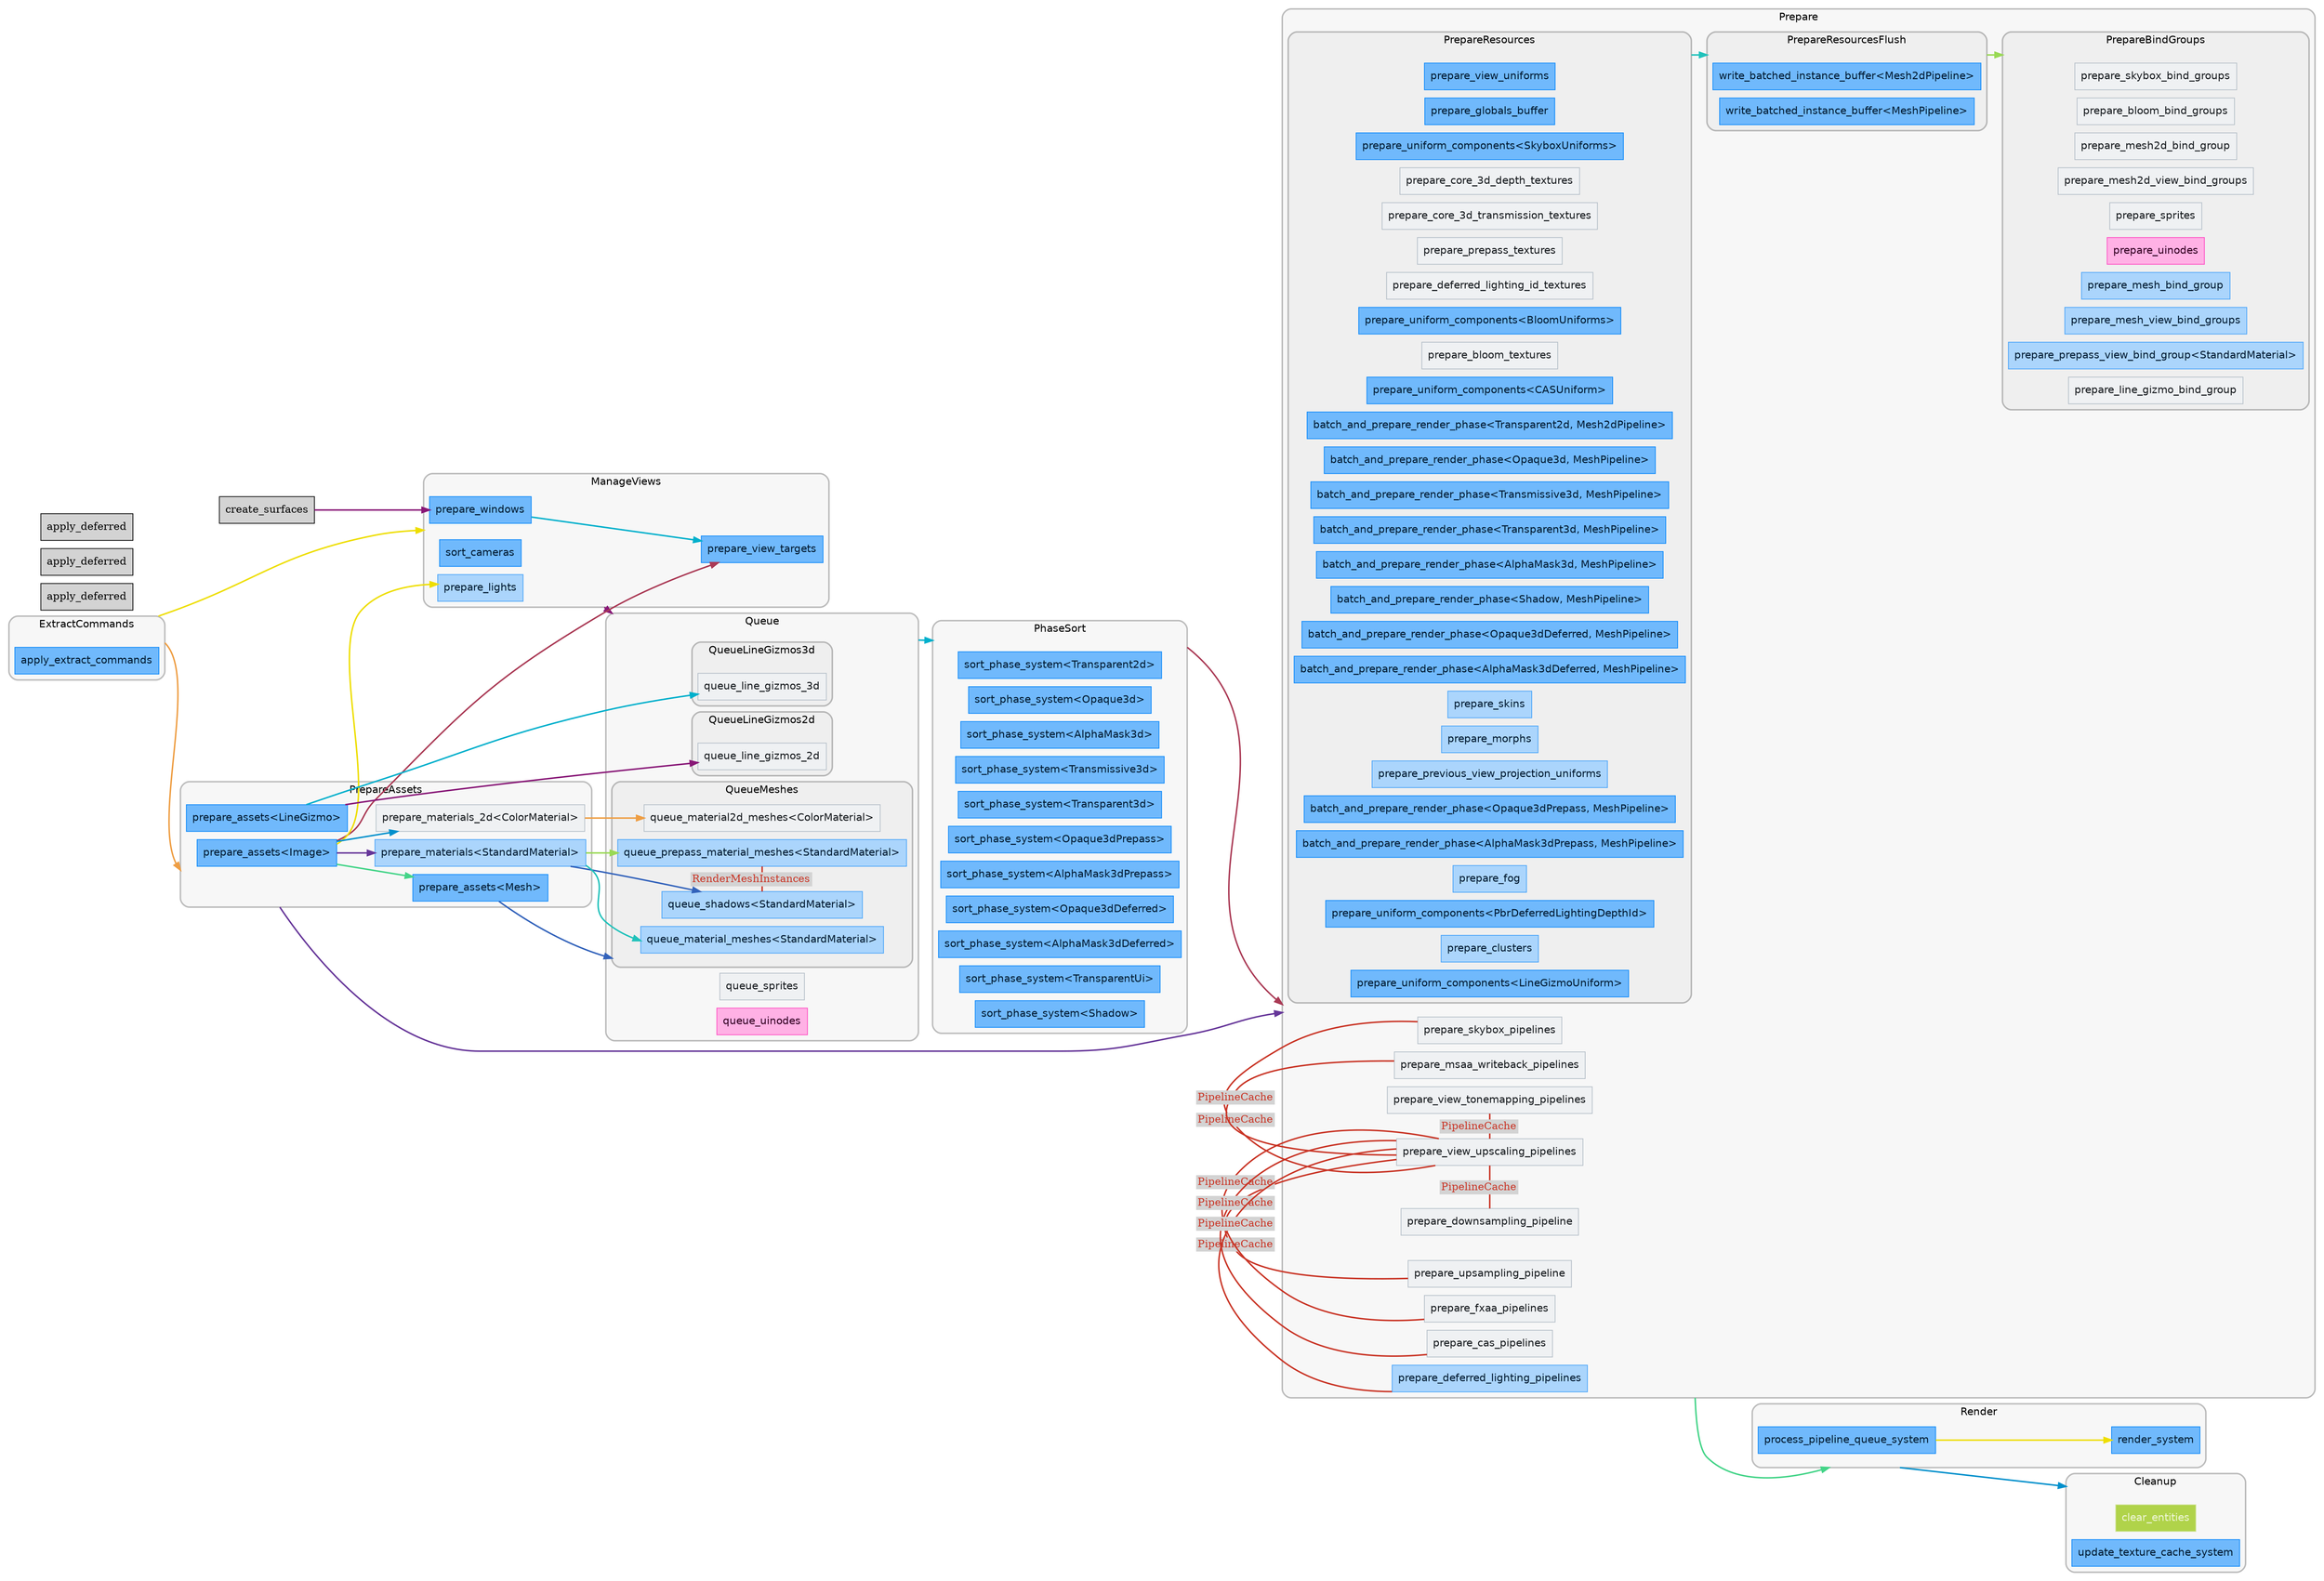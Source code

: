 digraph "" {
	"compound"="true";
	"splines"="spline";
	"rankdir"="LR";
	"bgcolor"="white";
	"fontname"="Helvetica";
	"nodesep"="0.15";
	edge ["penwidth"="2"];
	node ["shape"="box", "style"="filled"];
	subgraph "clusternode_Set(0)" {
		"style"="rounded,filled";
		"label"="ExtractCommands";
		"tooltip"="ExtractCommands";
		"fillcolor"="#00000008";
		"fontcolor"="#000000";
		"color"="#00000040";
		"penwidth"="2";
		"set_marker_node_Set(0)" ["style"="invis", "label"="", "height"="0", "shape"="point"]
		"node_System(0)" ["label"="apply_extract_commands", "tooltip"="bevy_render::apply_extract_commands", "fillcolor"="#70b9fc", "fontname"="Helvetica", "fontcolor"="#011a31", "color"="#0c88f9", "penwidth"="1"]
	}
	
	subgraph "clusternode_Set(1)" {
		"style"="rounded,filled";
		"label"="ManageViews";
		"tooltip"="ManageViews";
		"fillcolor"="#00000008";
		"fontcolor"="#000000";
		"color"="#00000040";
		"penwidth"="2";
		"set_marker_node_Set(1)" ["style"="invis", "label"="", "height"="0", "shape"="point"]
		"node_System(5)" ["label"="prepare_windows", "tooltip"="bevy_render::view::window::prepare_windows", "fillcolor"="#70b9fc", "fontname"="Helvetica", "fontcolor"="#011a31", "color"="#0c88f9", "penwidth"="1"]
		"node_System(6)" ["label"="sort_cameras", "tooltip"="bevy_render::camera::camera::sort_cameras", "fillcolor"="#70b9fc", "fontname"="Helvetica", "fontcolor"="#011a31", "color"="#0c88f9", "penwidth"="1"]
		"node_System(7)" ["label"="prepare_view_targets", "tooltip"="bevy_render::view::prepare_view_targets", "fillcolor"="#70b9fc", "fontname"="Helvetica", "fontcolor"="#011a31", "color"="#0c88f9", "penwidth"="1"]
		"node_System(74)" ["label"="prepare_lights", "tooltip"="bevy_pbr::render::light::prepare_lights", "fillcolor"="#abd5fc", "fontname"="Helvetica", "fontcolor"="#011a31", "color"="#48a3f8", "penwidth"="1"]
	}
	
	subgraph "clusternode_Set(2)" {
		"style"="rounded,filled";
		"label"="Queue";
		"tooltip"="Queue";
		"fillcolor"="#00000008";
		"fontcolor"="#000000";
		"color"="#00000040";
		"penwidth"="2";
		"set_marker_node_Set(2)" ["style"="invis", "label"="", "height"="0", "shape"="point"]
		subgraph "clusternode_Set(8)" {
			"style"="rounded,filled";
			"label"="QueueMeshes";
			"tooltip"="QueueMeshes";
			"fillcolor"="#00000008";
			"fontcolor"="#000000";
			"color"="#00000040";
			"penwidth"="2";
			"set_marker_node_Set(8)" ["style"="invis", "label"="", "height"="0", "shape"="point"]
			"node_System(45)" ["label"="queue_material2d_meshes<ColorMaterial>", "tooltip"="bevy_sprite::mesh2d::material::queue_material2d_meshes<bevy_sprite::mesh2d::color_material::ColorMaterial>", "fillcolor"="#eff1f3", "fontname"="Helvetica", "fontcolor"="#15191d", "color"="#b4bec7", "penwidth"="1"]
			"node_System(64)" ["label"="queue_shadows<StandardMaterial>", "tooltip"="bevy_pbr::render::light::queue_shadows<bevy_pbr::pbr_material::StandardMaterial>", "fillcolor"="#abd5fc", "fontname"="Helvetica", "fontcolor"="#011a31", "color"="#48a3f8", "penwidth"="1"]
			"node_System(65)" ["label"="queue_material_meshes<StandardMaterial>", "tooltip"="bevy_pbr::material::queue_material_meshes<bevy_pbr::pbr_material::StandardMaterial>", "fillcolor"="#abd5fc", "fontname"="Helvetica", "fontcolor"="#011a31", "color"="#48a3f8", "penwidth"="1"]
			"node_System(70)" ["label"="queue_prepass_material_meshes<StandardMaterial>", "tooltip"="bevy_pbr::prepass::queue_prepass_material_meshes<bevy_pbr::pbr_material::StandardMaterial>", "fillcolor"="#abd5fc", "fontname"="Helvetica", "fontcolor"="#011a31", "color"="#48a3f8", "penwidth"="1"]
		}
		
		subgraph "clusternode_Set(92)" {
			"style"="rounded,filled";
			"label"="QueueLineGizmos2d";
			"tooltip"="QueueLineGizmos2d";
			"fillcolor"="#00000008";
			"fontcolor"="#000000";
			"color"="#00000040";
			"penwidth"="2";
			"set_marker_node_Set(92)" ["style"="invis", "label"="", "height"="0", "shape"="point"]
			"node_System(80)" ["label"="queue_line_gizmos_2d", "tooltip"="bevy_gizmos::pipeline_2d::queue_line_gizmos_2d", "fillcolor"="#eff1f3", "fontname"="Helvetica", "fontcolor"="#15191d", "color"="#b4bec7", "penwidth"="1"]
		}
		
		subgraph "clusternode_Set(94)" {
			"style"="rounded,filled";
			"label"="QueueLineGizmos3d";
			"tooltip"="QueueLineGizmos3d";
			"fillcolor"="#00000008";
			"fontcolor"="#000000";
			"color"="#00000040";
			"penwidth"="2";
			"set_marker_node_Set(94)" ["style"="invis", "label"="", "height"="0", "shape"="point"]
			"node_System(81)" ["label"="queue_line_gizmos_3d", "tooltip"="bevy_gizmos::pipeline_3d::queue_line_gizmos_3d", "fillcolor"="#eff1f3", "fontname"="Helvetica", "fontcolor"="#15191d", "color"="#b4bec7", "penwidth"="1"]
		}
		
		"node_System(46)" ["label"="queue_sprites", "tooltip"="bevy_sprite::render::queue_sprites", "fillcolor"="#eff1f3", "fontname"="Helvetica", "fontcolor"="#15191d", "color"="#b4bec7", "penwidth"="1"]
		"node_System(48)" ["label"="queue_uinodes", "tooltip"="bevy_ui::render::queue_uinodes", "fillcolor"="#ffb1e5", "fontname"="Helvetica", "fontcolor"="#320021", "color"="#ff4bc2", "penwidth"="1"]
	}
	
	subgraph "clusternode_Set(3)" {
		"style"="rounded,filled";
		"label"="PhaseSort";
		"tooltip"="PhaseSort";
		"fillcolor"="#00000008";
		"fontcolor"="#000000";
		"color"="#00000040";
		"penwidth"="2";
		"set_marker_node_Set(3)" ["style"="invis", "label"="", "height"="0", "shape"="point"]
		"node_System(13)" ["label"="sort_phase_system<Transparent2d>", "tooltip"="bevy_render::render_phase::sort_phase_system<bevy_core_pipeline::core_2d::Transparent2d>", "fillcolor"="#70b9fc", "fontname"="Helvetica", "fontcolor"="#011a31", "color"="#0c88f9", "penwidth"="1"]
		"node_System(17)" ["label"="sort_phase_system<Opaque3d>", "tooltip"="bevy_render::render_phase::sort_phase_system<bevy_core_pipeline::core_3d::Opaque3d>", "fillcolor"="#70b9fc", "fontname"="Helvetica", "fontcolor"="#011a31", "color"="#0c88f9", "penwidth"="1"]
		"node_System(18)" ["label"="sort_phase_system<AlphaMask3d>", "tooltip"="bevy_render::render_phase::sort_phase_system<bevy_core_pipeline::core_3d::AlphaMask3d>", "fillcolor"="#70b9fc", "fontname"="Helvetica", "fontcolor"="#011a31", "color"="#0c88f9", "penwidth"="1"]
		"node_System(19)" ["label"="sort_phase_system<Transmissive3d>", "tooltip"="bevy_render::render_phase::sort_phase_system<bevy_core_pipeline::core_3d::Transmissive3d>", "fillcolor"="#70b9fc", "fontname"="Helvetica", "fontcolor"="#011a31", "color"="#0c88f9", "penwidth"="1"]
		"node_System(20)" ["label"="sort_phase_system<Transparent3d>", "tooltip"="bevy_render::render_phase::sort_phase_system<bevy_core_pipeline::core_3d::Transparent3d>", "fillcolor"="#70b9fc", "fontname"="Helvetica", "fontcolor"="#011a31", "color"="#0c88f9", "penwidth"="1"]
		"node_System(21)" ["label"="sort_phase_system<Opaque3dPrepass>", "tooltip"="bevy_render::render_phase::sort_phase_system<bevy_core_pipeline::prepass::Opaque3dPrepass>", "fillcolor"="#70b9fc", "fontname"="Helvetica", "fontcolor"="#011a31", "color"="#0c88f9", "penwidth"="1"]
		"node_System(22)" ["label"="sort_phase_system<AlphaMask3dPrepass>", "tooltip"="bevy_render::render_phase::sort_phase_system<bevy_core_pipeline::prepass::AlphaMask3dPrepass>", "fillcolor"="#70b9fc", "fontname"="Helvetica", "fontcolor"="#011a31", "color"="#0c88f9", "penwidth"="1"]
		"node_System(23)" ["label"="sort_phase_system<Opaque3dDeferred>", "tooltip"="bevy_render::render_phase::sort_phase_system<bevy_core_pipeline::deferred::Opaque3dDeferred>", "fillcolor"="#70b9fc", "fontname"="Helvetica", "fontcolor"="#011a31", "color"="#0c88f9", "penwidth"="1"]
		"node_System(24)" ["label"="sort_phase_system<AlphaMask3dDeferred>", "tooltip"="bevy_render::render_phase::sort_phase_system<bevy_core_pipeline::deferred::AlphaMask3dDeferred>", "fillcolor"="#70b9fc", "fontname"="Helvetica", "fontcolor"="#011a31", "color"="#0c88f9", "penwidth"="1"]
		"node_System(49)" ["label"="sort_phase_system<TransparentUi>", "tooltip"="bevy_render::render_phase::sort_phase_system<bevy_ui::render::render_pass::TransparentUi>", "fillcolor"="#70b9fc", "fontname"="Helvetica", "fontcolor"="#011a31", "color"="#0c88f9", "penwidth"="1"]
		"node_System(75)" ["label"="sort_phase_system<Shadow>", "tooltip"="bevy_render::render_phase::sort_phase_system<bevy_pbr::render::light::Shadow>", "fillcolor"="#70b9fc", "fontname"="Helvetica", "fontcolor"="#011a31", "color"="#0c88f9", "penwidth"="1"]
	}
	
	subgraph "clusternode_Set(4)" {
		"style"="rounded,filled";
		"label"="Prepare";
		"tooltip"="Prepare";
		"fillcolor"="#00000008";
		"fontcolor"="#000000";
		"color"="#00000040";
		"penwidth"="2";
		"set_marker_node_Set(4)" ["style"="invis", "label"="", "height"="0", "shape"="point"]
		subgraph "clusternode_Set(10)" {
			"style"="rounded,filled";
			"label"="PrepareResources";
			"tooltip"="PrepareResources";
			"fillcolor"="#00000008";
			"fontcolor"="#000000";
			"color"="#00000040";
			"penwidth"="2";
			"set_marker_node_Set(10)" ["style"="invis", "label"="", "height"="0", "shape"="point"]
			"node_System(8)" ["label"="prepare_view_uniforms", "tooltip"="bevy_render::view::prepare_view_uniforms", "fillcolor"="#70b9fc", "fontname"="Helvetica", "fontcolor"="#011a31", "color"="#0c88f9", "penwidth"="1"]
			"node_System(10)" ["label"="prepare_globals_buffer", "tooltip"="bevy_render::globals::prepare_globals_buffer", "fillcolor"="#70b9fc", "fontname"="Helvetica", "fontcolor"="#011a31", "color"="#0c88f9", "penwidth"="1"]
			"node_System(14)" ["label"="prepare_uniform_components<SkyboxUniforms>", "tooltip"="bevy_render::extract_component::prepare_uniform_components<bevy_core_pipeline::skybox::SkyboxUniforms>", "fillcolor"="#70b9fc", "fontname"="Helvetica", "fontcolor"="#011a31", "color"="#0c88f9", "penwidth"="1"]
			"node_System(25)" ["label"="prepare_core_3d_depth_textures", "tooltip"="bevy_core_pipeline::core_3d::prepare_core_3d_depth_textures", "fillcolor"="#eff1f3", "fontname"="Helvetica", "fontcolor"="#15191d", "color"="#b4bec7", "penwidth"="1"]
			"node_System(26)" ["label"="prepare_core_3d_transmission_textures", "tooltip"="bevy_core_pipeline::core_3d::prepare_core_3d_transmission_textures", "fillcolor"="#eff1f3", "fontname"="Helvetica", "fontcolor"="#15191d", "color"="#b4bec7", "penwidth"="1"]
			"node_System(27)" ["label"="prepare_prepass_textures", "tooltip"="bevy_core_pipeline::core_3d::prepare_prepass_textures", "fillcolor"="#eff1f3", "fontname"="Helvetica", "fontcolor"="#15191d", "color"="#b4bec7", "penwidth"="1"]
			"node_System(28)" ["label"="prepare_deferred_lighting_id_textures", "tooltip"="bevy_core_pipeline::deferred::copy_lighting_id::prepare_deferred_lighting_id_textures", "fillcolor"="#eff1f3", "fontname"="Helvetica", "fontcolor"="#15191d", "color"="#b4bec7", "penwidth"="1"]
			"node_System(32)" ["label"="prepare_uniform_components<BloomUniforms>", "tooltip"="bevy_render::extract_component::prepare_uniform_components<bevy_core_pipeline::bloom::downsampling_pipeline::BloomUniforms>", "fillcolor"="#70b9fc", "fontname"="Helvetica", "fontcolor"="#011a31", "color"="#0c88f9", "penwidth"="1"]
			"node_System(35)" ["label"="prepare_bloom_textures", "tooltip"="bevy_core_pipeline::bloom::prepare_bloom_textures", "fillcolor"="#eff1f3", "fontname"="Helvetica", "fontcolor"="#15191d", "color"="#b4bec7", "penwidth"="1"]
			"node_System(38)" ["label"="prepare_uniform_components<CASUniform>", "tooltip"="bevy_render::extract_component::prepare_uniform_components<bevy_core_pipeline::contrast_adaptive_sharpening::CASUniform>", "fillcolor"="#70b9fc", "fontname"="Helvetica", "fontcolor"="#011a31", "color"="#0c88f9", "penwidth"="1"]
			"node_System(40)" ["label"="batch_and_prepare_render_phase<Transparent2d, Mesh2dPipeline>", "tooltip"="bevy_render::batching::batch_and_prepare_render_phase<bevy_core_pipeline::core_2d::Transparent2d, bevy_sprite::mesh2d::mesh::Mesh2dPipeline>", "fillcolor"="#70b9fc", "fontname"="Helvetica", "fontcolor"="#011a31", "color"="#0c88f9", "penwidth"="1"]
			"node_System(51)" ["label"="batch_and_prepare_render_phase<Opaque3d, MeshPipeline>", "tooltip"="bevy_render::batching::batch_and_prepare_render_phase<bevy_core_pipeline::core_3d::Opaque3d, bevy_pbr::render::mesh::MeshPipeline>", "fillcolor"="#70b9fc", "fontname"="Helvetica", "fontcolor"="#011a31", "color"="#0c88f9", "penwidth"="1"]
			"node_System(52)" ["label"="batch_and_prepare_render_phase<Transmissive3d, MeshPipeline>", "tooltip"="bevy_render::batching::batch_and_prepare_render_phase<bevy_core_pipeline::core_3d::Transmissive3d, bevy_pbr::render::mesh::MeshPipeline>", "fillcolor"="#70b9fc", "fontname"="Helvetica", "fontcolor"="#011a31", "color"="#0c88f9", "penwidth"="1"]
			"node_System(53)" ["label"="batch_and_prepare_render_phase<Transparent3d, MeshPipeline>", "tooltip"="bevy_render::batching::batch_and_prepare_render_phase<bevy_core_pipeline::core_3d::Transparent3d, bevy_pbr::render::mesh::MeshPipeline>", "fillcolor"="#70b9fc", "fontname"="Helvetica", "fontcolor"="#011a31", "color"="#0c88f9", "penwidth"="1"]
			"node_System(54)" ["label"="batch_and_prepare_render_phase<AlphaMask3d, MeshPipeline>", "tooltip"="bevy_render::batching::batch_and_prepare_render_phase<bevy_core_pipeline::core_3d::AlphaMask3d, bevy_pbr::render::mesh::MeshPipeline>", "fillcolor"="#70b9fc", "fontname"="Helvetica", "fontcolor"="#011a31", "color"="#0c88f9", "penwidth"="1"]
			"node_System(55)" ["label"="batch_and_prepare_render_phase<Shadow, MeshPipeline>", "tooltip"="bevy_render::batching::batch_and_prepare_render_phase<bevy_pbr::render::light::Shadow, bevy_pbr::render::mesh::MeshPipeline>", "fillcolor"="#70b9fc", "fontname"="Helvetica", "fontcolor"="#011a31", "color"="#0c88f9", "penwidth"="1"]
			"node_System(56)" ["label"="batch_and_prepare_render_phase<Opaque3dDeferred, MeshPipeline>", "tooltip"="bevy_render::batching::batch_and_prepare_render_phase<bevy_core_pipeline::deferred::Opaque3dDeferred, bevy_pbr::render::mesh::MeshPipeline>", "fillcolor"="#70b9fc", "fontname"="Helvetica", "fontcolor"="#011a31", "color"="#0c88f9", "penwidth"="1"]
			"node_System(57)" ["label"="batch_and_prepare_render_phase<AlphaMask3dDeferred, MeshPipeline>", "tooltip"="bevy_render::batching::batch_and_prepare_render_phase<bevy_core_pipeline::deferred::AlphaMask3dDeferred, bevy_pbr::render::mesh::MeshPipeline>", "fillcolor"="#70b9fc", "fontname"="Helvetica", "fontcolor"="#011a31", "color"="#0c88f9", "penwidth"="1"]
			"node_System(59)" ["label"="prepare_skins", "tooltip"="bevy_pbr::render::skin::prepare_skins", "fillcolor"="#abd5fc", "fontname"="Helvetica", "fontcolor"="#011a31", "color"="#48a3f8", "penwidth"="1"]
			"node_System(60)" ["label"="prepare_morphs", "tooltip"="bevy_pbr::render::morph::prepare_morphs", "fillcolor"="#abd5fc", "fontname"="Helvetica", "fontcolor"="#011a31", "color"="#48a3f8", "penwidth"="1"]
			"node_System(67)" ["label"="prepare_previous_view_projection_uniforms", "tooltip"="bevy_pbr::prepass::prepare_previous_view_projection_uniforms", "fillcolor"="#abd5fc", "fontname"="Helvetica", "fontcolor"="#011a31", "color"="#48a3f8", "penwidth"="1"]
			"node_System(68)" ["label"="batch_and_prepare_render_phase<Opaque3dPrepass, MeshPipeline>", "tooltip"="bevy_render::batching::batch_and_prepare_render_phase<bevy_core_pipeline::prepass::Opaque3dPrepass, bevy_pbr::render::mesh::MeshPipeline>", "fillcolor"="#70b9fc", "fontname"="Helvetica", "fontcolor"="#011a31", "color"="#0c88f9", "penwidth"="1"]
			"node_System(69)" ["label"="batch_and_prepare_render_phase<AlphaMask3dPrepass, MeshPipeline>", "tooltip"="bevy_render::batching::batch_and_prepare_render_phase<bevy_core_pipeline::prepass::AlphaMask3dPrepass, bevy_pbr::render::mesh::MeshPipeline>", "fillcolor"="#70b9fc", "fontname"="Helvetica", "fontcolor"="#011a31", "color"="#0c88f9", "penwidth"="1"]
			"node_System(71)" ["label"="prepare_fog", "tooltip"="bevy_pbr::render::fog::prepare_fog", "fillcolor"="#abd5fc", "fontname"="Helvetica", "fontcolor"="#011a31", "color"="#48a3f8", "penwidth"="1"]
			"node_System(72)" ["label"="prepare_uniform_components<PbrDeferredLightingDepthId>", "tooltip"="bevy_render::extract_component::prepare_uniform_components<bevy_pbr::deferred::PbrDeferredLightingDepthId>", "fillcolor"="#70b9fc", "fontname"="Helvetica", "fontcolor"="#011a31", "color"="#0c88f9", "penwidth"="1"]
			"node_System(76)" ["label"="prepare_clusters", "tooltip"="bevy_pbr::render::light::prepare_clusters", "fillcolor"="#abd5fc", "fontname"="Helvetica", "fontcolor"="#011a31", "color"="#48a3f8", "penwidth"="1"]
			"node_System(77)" ["label"="prepare_uniform_components<LineGizmoUniform>", "tooltip"="bevy_render::extract_component::prepare_uniform_components<bevy_gizmos::LineGizmoUniform>", "fillcolor"="#70b9fc", "fontname"="Helvetica", "fontcolor"="#011a31", "color"="#0c88f9", "penwidth"="1"]
		}
		
		subgraph "clusternode_Set(11)" {
			"style"="rounded,filled";
			"label"="PrepareResourcesFlush";
			"tooltip"="PrepareResourcesFlush";
			"fillcolor"="#00000008";
			"fontcolor"="#000000";
			"color"="#00000040";
			"penwidth"="2";
			"set_marker_node_Set(11)" ["style"="invis", "label"="", "height"="0", "shape"="point"]
			"node_System(41)" ["label"="write_batched_instance_buffer<Mesh2dPipeline>", "tooltip"="bevy_render::batching::write_batched_instance_buffer<bevy_sprite::mesh2d::mesh::Mesh2dPipeline>", "fillcolor"="#70b9fc", "fontname"="Helvetica", "fontcolor"="#011a31", "color"="#0c88f9", "penwidth"="1"]
			"node_System(58)" ["label"="write_batched_instance_buffer<MeshPipeline>", "tooltip"="bevy_render::batching::write_batched_instance_buffer<bevy_pbr::render::mesh::MeshPipeline>", "fillcolor"="#70b9fc", "fontname"="Helvetica", "fontcolor"="#011a31", "color"="#0c88f9", "penwidth"="1"]
		}
		
		subgraph "clusternode_Set(12)" {
			"style"="rounded,filled";
			"label"="PrepareBindGroups";
			"tooltip"="PrepareBindGroups";
			"fillcolor"="#00000008";
			"fontcolor"="#000000";
			"color"="#00000040";
			"penwidth"="2";
			"set_marker_node_Set(12)" ["style"="invis", "label"="", "height"="0", "shape"="point"]
			"node_System(16)" ["label"="prepare_skybox_bind_groups", "tooltip"="bevy_core_pipeline::skybox::prepare_skybox_bind_groups", "fillcolor"="#eff1f3", "fontname"="Helvetica", "fontcolor"="#15191d", "color"="#b4bec7", "penwidth"="1"]
			"node_System(36)" ["label"="prepare_bloom_bind_groups", "tooltip"="bevy_core_pipeline::bloom::prepare_bloom_bind_groups", "fillcolor"="#eff1f3", "fontname"="Helvetica", "fontcolor"="#15191d", "color"="#b4bec7", "penwidth"="1"]
			"node_System(42)" ["label"="prepare_mesh2d_bind_group", "tooltip"="bevy_sprite::mesh2d::mesh::prepare_mesh2d_bind_group", "fillcolor"="#eff1f3", "fontname"="Helvetica", "fontcolor"="#15191d", "color"="#b4bec7", "penwidth"="1"]
			"node_System(43)" ["label"="prepare_mesh2d_view_bind_groups", "tooltip"="bevy_sprite::mesh2d::mesh::prepare_mesh2d_view_bind_groups", "fillcolor"="#eff1f3", "fontname"="Helvetica", "fontcolor"="#15191d", "color"="#b4bec7", "penwidth"="1"]
			"node_System(47)" ["label"="prepare_sprites", "tooltip"="bevy_sprite::render::prepare_sprites", "fillcolor"="#eff1f3", "fontname"="Helvetica", "fontcolor"="#15191d", "color"="#b4bec7", "penwidth"="1"]
			"node_System(50)" ["label"="prepare_uinodes", "tooltip"="bevy_ui::render::prepare_uinodes", "fillcolor"="#ffb1e5", "fontname"="Helvetica", "fontcolor"="#320021", "color"="#ff4bc2", "penwidth"="1"]
			"node_System(61)" ["label"="prepare_mesh_bind_group", "tooltip"="bevy_pbr::render::mesh::prepare_mesh_bind_group", "fillcolor"="#abd5fc", "fontname"="Helvetica", "fontcolor"="#011a31", "color"="#48a3f8", "penwidth"="1"]
			"node_System(62)" ["label"="prepare_mesh_view_bind_groups", "tooltip"="bevy_pbr::render::mesh_view_bindings::prepare_mesh_view_bind_groups", "fillcolor"="#abd5fc", "fontname"="Helvetica", "fontcolor"="#011a31", "color"="#48a3f8", "penwidth"="1"]
			"node_System(66)" ["label"="prepare_prepass_view_bind_group<StandardMaterial>", "tooltip"="bevy_pbr::prepass::prepare_prepass_view_bind_group<bevy_pbr::pbr_material::StandardMaterial>", "fillcolor"="#abd5fc", "fontname"="Helvetica", "fontcolor"="#011a31", "color"="#48a3f8", "penwidth"="1"]
			"node_System(79)" ["label"="prepare_line_gizmo_bind_group", "tooltip"="bevy_gizmos::prepare_line_gizmo_bind_group", "fillcolor"="#eff1f3", "fontname"="Helvetica", "fontcolor"="#15191d", "color"="#b4bec7", "penwidth"="1"]
		}
		
		"node_System(15)" ["label"="prepare_skybox_pipelines", "tooltip"="bevy_core_pipeline::skybox::prepare_skybox_pipelines", "fillcolor"="#eff1f3", "fontname"="Helvetica", "fontcolor"="#15191d", "color"="#b4bec7", "penwidth"="1"]
		"node_System(29)" ["label"="prepare_msaa_writeback_pipelines", "tooltip"="bevy_core_pipeline::msaa_writeback::prepare_msaa_writeback_pipelines", "fillcolor"="#eff1f3", "fontname"="Helvetica", "fontcolor"="#15191d", "color"="#b4bec7", "penwidth"="1"]
		"node_System(30)" ["label"="prepare_view_tonemapping_pipelines", "tooltip"="bevy_core_pipeline::tonemapping::prepare_view_tonemapping_pipelines", "fillcolor"="#eff1f3", "fontname"="Helvetica", "fontcolor"="#15191d", "color"="#b4bec7", "penwidth"="1"]
		"node_System(31)" ["label"="prepare_view_upscaling_pipelines", "tooltip"="bevy_core_pipeline::upscaling::prepare_view_upscaling_pipelines", "fillcolor"="#eff1f3", "fontname"="Helvetica", "fontcolor"="#15191d", "color"="#b4bec7", "penwidth"="1"]
		"node_System(33)" ["label"="prepare_downsampling_pipeline", "tooltip"="bevy_core_pipeline::bloom::downsampling_pipeline::prepare_downsampling_pipeline", "fillcolor"="#eff1f3", "fontname"="Helvetica", "fontcolor"="#15191d", "color"="#b4bec7", "penwidth"="1"]
		"node_System(34)" ["label"="prepare_upsampling_pipeline", "tooltip"="bevy_core_pipeline::bloom::upsampling_pipeline::prepare_upsampling_pipeline", "fillcolor"="#eff1f3", "fontname"="Helvetica", "fontcolor"="#15191d", "color"="#b4bec7", "penwidth"="1"]
		"node_System(37)" ["label"="prepare_fxaa_pipelines", "tooltip"="bevy_core_pipeline::fxaa::prepare_fxaa_pipelines", "fillcolor"="#eff1f3", "fontname"="Helvetica", "fontcolor"="#15191d", "color"="#b4bec7", "penwidth"="1"]
		"node_System(39)" ["label"="prepare_cas_pipelines", "tooltip"="bevy_core_pipeline::contrast_adaptive_sharpening::prepare_cas_pipelines", "fillcolor"="#eff1f3", "fontname"="Helvetica", "fontcolor"="#15191d", "color"="#b4bec7", "penwidth"="1"]
		"node_System(73)" ["label"="prepare_deferred_lighting_pipelines", "tooltip"="bevy_pbr::deferred::prepare_deferred_lighting_pipelines", "fillcolor"="#abd5fc", "fontname"="Helvetica", "fontcolor"="#011a31", "color"="#48a3f8", "penwidth"="1"]
	}
	
	subgraph "clusternode_Set(5)" {
		"style"="rounded,filled";
		"label"="Render";
		"tooltip"="Render";
		"fillcolor"="#00000008";
		"fontcolor"="#000000";
		"color"="#00000040";
		"penwidth"="2";
		"set_marker_node_Set(5)" ["style"="invis", "label"="", "height"="0", "shape"="point"]
		"node_System(1)" ["label"="process_pipeline_queue_system", "tooltip"="bevy_render::render_resource::pipeline_cache::PipelineCache::process_pipeline_queue_system", "fillcolor"="#70b9fc", "fontname"="Helvetica", "fontcolor"="#011a31", "color"="#0c88f9", "penwidth"="1"]
		"node_System(2)" ["label"="render_system", "tooltip"="bevy_render::renderer::render_system", "fillcolor"="#70b9fc", "fontname"="Helvetica", "fontcolor"="#011a31", "color"="#0c88f9", "penwidth"="1"]
	}
	
	subgraph "clusternode_Set(6)" {
		"style"="rounded,filled";
		"label"="Cleanup";
		"tooltip"="Cleanup";
		"fillcolor"="#00000008";
		"fontcolor"="#000000";
		"color"="#00000040";
		"penwidth"="2";
		"set_marker_node_Set(6)" ["style"="invis", "label"="", "height"="0", "shape"="point"]
		"node_System(3)" ["label"="clear_entities", "tooltip"="bevy_ecs::world::World::clear_entities", "fillcolor"="#b0d34a", "fontname"="Helvetica", "fontcolor"="#edf5d5", "color"="#d3e69c", "penwidth"="1"]
		"node_System(12)" ["label"="update_texture_cache_system", "tooltip"="bevy_render::texture::texture_cache::update_texture_cache_system", "fillcolor"="#70b9fc", "fontname"="Helvetica", "fontcolor"="#011a31", "color"="#0c88f9", "penwidth"="1"]
	}
	
	subgraph "clusternode_Set(7)" {
		"style"="rounded,filled";
		"label"="PrepareAssets";
		"tooltip"="PrepareAssets";
		"fillcolor"="#00000008";
		"fontcolor"="#000000";
		"color"="#00000040";
		"penwidth"="2";
		"set_marker_node_Set(7)" ["style"="invis", "label"="", "height"="0", "shape"="point"]
		"node_System(9)" ["label"="prepare_assets<Mesh>", "tooltip"="bevy_render::render_asset::prepare_assets<bevy_render::mesh::mesh::Mesh>", "fillcolor"="#70b9fc", "fontname"="Helvetica", "fontcolor"="#011a31", "color"="#0c88f9", "penwidth"="1"]
		"node_System(11)" ["label"="prepare_assets<Image>", "tooltip"="bevy_render::render_asset::prepare_assets<bevy_render::texture::image::Image>", "fillcolor"="#70b9fc", "fontname"="Helvetica", "fontcolor"="#011a31", "color"="#0c88f9", "penwidth"="1"]
		"node_System(44)" ["label"="prepare_materials_2d<ColorMaterial>", "tooltip"="bevy_sprite::mesh2d::material::prepare_materials_2d<bevy_sprite::mesh2d::color_material::ColorMaterial>", "fillcolor"="#eff1f3", "fontname"="Helvetica", "fontcolor"="#15191d", "color"="#b4bec7", "penwidth"="1"]
		"node_System(63)" ["label"="prepare_materials<StandardMaterial>", "tooltip"="bevy_pbr::material::prepare_materials<bevy_pbr::pbr_material::StandardMaterial>", "fillcolor"="#abd5fc", "fontname"="Helvetica", "fontcolor"="#011a31", "color"="#48a3f8", "penwidth"="1"]
		"node_System(78)" ["label"="prepare_assets<LineGizmo>", "tooltip"="bevy_render::render_asset::prepare_assets<bevy_gizmos::LineGizmo>", "fillcolor"="#70b9fc", "fontname"="Helvetica", "fontcolor"="#011a31", "color"="#0c88f9", "penwidth"="1"]
	}
	
	"node_System(4)" ["label"="create_surfaces", "tooltip"="bevy_render::view::window::create_surfaces"]
	"node_System(82)" ["label"="apply_deferred", "tooltip"="bevy_ecs::schedule::executor::apply_deferred"]
	"node_System(83)" ["label"="apply_deferred", "tooltip"="bevy_ecs::schedule::executor::apply_deferred"]
	"node_System(84)" ["label"="apply_deferred", "tooltip"="bevy_ecs::schedule::executor::apply_deferred"]
	"set_marker_node_Set(0)" -> "set_marker_node_Set(1)" ["lhead"="clusternode_Set(1)", "ltail"="clusternode_Set(0)", "tooltip"="ExtractCommands → ManageViews", "color"="#eede00"]
	"set_marker_node_Set(1)" -> "set_marker_node_Set(2)" ["lhead"="clusternode_Set(2)", "ltail"="clusternode_Set(1)", "tooltip"="ManageViews → Queue", "color"="#881877"]
	"set_marker_node_Set(2)" -> "set_marker_node_Set(3)" ["lhead"="clusternode_Set(3)", "ltail"="clusternode_Set(2)", "tooltip"="Queue → PhaseSort", "color"="#00b0cc"]
	"set_marker_node_Set(3)" -> "set_marker_node_Set(4)" ["lhead"="clusternode_Set(4)", "ltail"="clusternode_Set(3)", "tooltip"="PhaseSort → Prepare", "color"="#aa3a55"]
	"set_marker_node_Set(4)" -> "set_marker_node_Set(5)" ["lhead"="clusternode_Set(5)", "ltail"="clusternode_Set(4)", "tooltip"="Prepare → Render", "color"="#44d488"]
	"set_marker_node_Set(5)" -> "set_marker_node_Set(6)" ["lhead"="clusternode_Set(6)", "ltail"="clusternode_Set(5)", "tooltip"="Render → Cleanup", "color"="#0090cc"]
	"set_marker_node_Set(0)" -> "set_marker_node_Set(7)" ["lhead"="clusternode_Set(7)", "ltail"="clusternode_Set(0)", "tooltip"="ExtractCommands → PrepareAssets", "color"="#ee9e44"]
	"set_marker_node_Set(7)" -> "set_marker_node_Set(4)" ["lhead"="clusternode_Set(4)", "ltail"="clusternode_Set(7)", "tooltip"="PrepareAssets → Prepare", "color"="#663699"]
	"node_System(9)" -> "set_marker_node_Set(8)" ["lhead"="clusternode_Set(8)", "ltail"="", "tooltip"="SystemTypeSet(FunctionSystem<fn(ResMut<ExtractedAssets<Mesh>>, ResMut<RenderAssets<Mesh>>, ResMut<PrepareNextFrameAssets<Mesh>>, StaticSystemParam<(Res<RenderDevice>, Res<RenderAssets<Image>>)>), prepare_assets<Mesh>>()) → QueueMeshes", "color"="#3363bb"]
	"set_marker_node_Set(10)" -> "set_marker_node_Set(11)" ["lhead"="clusternode_Set(11)", "ltail"="clusternode_Set(10)", "tooltip"="PrepareResources → PrepareResourcesFlush", "color"="#22c2bb"]
	"set_marker_node_Set(11)" -> "set_marker_node_Set(12)" ["lhead"="clusternode_Set(12)", "ltail"="clusternode_Set(11)", "tooltip"="PrepareResourcesFlush → PrepareBindGroups", "color"="#99d955"]
	"node_System(1)" -> "node_System(2)" ["lhead"="", "ltail"="", "tooltip"="process_pipeline_queue_system → SystemTypeSet(ExclusiveFunctionSystem<fn(SystemState<Query<Entity, With<ViewTarget>>>), render_system>())", "color"="#eede00"]
	"node_System(4)" -> "node_System(5)" ["lhead"="", "ltail"="", "tooltip"="create_surfaces → SystemTypeSet(FunctionSystem<fn(ResMut<ExtractedWindows>, ResMut<WindowSurfaces>, Res<RenderDevice>, Res<RenderAdapter>, Res<ScreenshotToScreenPipeline>, Res<PipelineCache>, ResMut<SpecializedRenderPipelines<ScreenshotToScreenPipeline>>, ResMut<Msaa>, Res<RenderInstance>), prepare_windows>())", "color"="#881877"]
	"node_System(5)" -> "node_System(7)" ["lhead"="", "ltail"="", "tooltip"="SystemTypeSet(FunctionSystem<fn(ResMut<ExtractedWindows>, ResMut<WindowSurfaces>, Res<RenderDevice>, Res<RenderAdapter>, Res<ScreenshotToScreenPipeline>, Res<PipelineCache>, ResMut<SpecializedRenderPipelines<ScreenshotToScreenPipeline>>, ResMut<Msaa>, Res<RenderInstance>), prepare_windows>()) → prepare_view_targets", "color"="#00b0cc"]
	"node_System(11)" -> "node_System(7)" ["lhead"="", "ltail"="", "tooltip"="SystemTypeSet(FunctionSystem<fn(ResMut<ExtractedAssets<Image>>, ResMut<RenderAssets<Image>>, ResMut<PrepareNextFrameAssets<Image>>, StaticSystemParam<(Res<RenderDevice>, Res<RenderQueue>, Res<DefaultImageSampler>)>), prepare_assets<Image>>()) → prepare_view_targets", "color"="#aa3a55"]
	"node_System(11)" -> "node_System(9)" ["lhead"="", "ltail"="", "tooltip"="SystemTypeSet(FunctionSystem<fn(ResMut<ExtractedAssets<Image>>, ResMut<RenderAssets<Image>>, ResMut<PrepareNextFrameAssets<Image>>, StaticSystemParam<(Res<RenderDevice>, Res<RenderQueue>, Res<DefaultImageSampler>)>), prepare_assets<Image>>()) → prepare_assets<Mesh>", "color"="#44d488"]
	"node_System(11)" -> "node_System(44)" ["lhead"="", "ltail"="", "tooltip"="SystemTypeSet(FunctionSystem<fn(ResMut<ExtractedAssets<Image>>, ResMut<RenderAssets<Image>>, ResMut<PrepareNextFrameAssets<Image>>, StaticSystemParam<(Res<RenderDevice>, Res<RenderQueue>, Res<DefaultImageSampler>)>), prepare_assets<Image>>()) → prepare_materials_2d<ColorMaterial>", "color"="#0090cc"]
	"node_System(44)" -> "node_System(45)" ["lhead"="", "ltail"="", "tooltip"="SystemTypeSet(FunctionSystem<fn(Local<PrepareNextFrameMaterials<ColorMaterial>>, ResMut<ExtractedMaterials2d<ColorMaterial>>, ResMut<RenderMaterials2d<ColorMaterial>>, Res<RenderDevice>, Res<RenderAssets<Image>>, Res<FallbackImage>, Res<Material2dPipeline<ColorMaterial>>), prepare_materials_2d<ColorMaterial>>()) → queue_material2d_meshes<ColorMaterial>", "color"="#ee9e44"]
	"node_System(11)" -> "node_System(63)" ["lhead"="", "ltail"="", "tooltip"="SystemTypeSet(FunctionSystem<fn(ResMut<ExtractedAssets<Image>>, ResMut<RenderAssets<Image>>, ResMut<PrepareNextFrameAssets<Image>>, StaticSystemParam<(Res<RenderDevice>, Res<RenderQueue>, Res<DefaultImageSampler>)>), prepare_assets<Image>>()) → prepare_materials<StandardMaterial>", "color"="#663699"]
	"node_System(63)" -> "node_System(64)" ["lhead"="", "ltail"="", "tooltip"="SystemTypeSet(FunctionSystem<fn(Local<PrepareNextFrameMaterials<StandardMaterial>>, ResMut<ExtractedMaterials<StandardMaterial>>, ResMut<RenderMaterials<StandardMaterial>>, Res<RenderDevice>, Res<RenderAssets<Image>>, Res<FallbackImage>, Res<MaterialPipeline<StandardMaterial>>, Res<DefaultOpaqueRendererMethod>), prepare_materials<StandardMaterial>>()) → queue_shadows<StandardMaterial>", "color"="#3363bb"]
	"node_System(63)" -> "node_System(65)" ["lhead"="", "ltail"="", "tooltip"="SystemTypeSet(FunctionSystem<fn(Local<PrepareNextFrameMaterials<StandardMaterial>>, ResMut<ExtractedMaterials<StandardMaterial>>, ResMut<RenderMaterials<StandardMaterial>>, Res<RenderDevice>, Res<RenderAssets<Image>>, Res<FallbackImage>, Res<MaterialPipeline<StandardMaterial>>, Res<DefaultOpaqueRendererMethod>), prepare_materials<StandardMaterial>>()) → queue_material_meshes<StandardMaterial>", "color"="#22c2bb"]
	"node_System(63)" -> "node_System(70)" ["lhead"="", "ltail"="", "tooltip"="SystemTypeSet(FunctionSystem<fn(Local<PrepareNextFrameMaterials<StandardMaterial>>, ResMut<ExtractedMaterials<StandardMaterial>>, ResMut<RenderMaterials<StandardMaterial>>, Res<RenderDevice>, Res<RenderAssets<Image>>, Res<FallbackImage>, Res<MaterialPipeline<StandardMaterial>>, Res<DefaultOpaqueRendererMethod>), prepare_materials<StandardMaterial>>()) → queue_prepass_material_meshes<StandardMaterial>", "color"="#99d955"]
	"node_System(11)" -> "node_System(74)" ["lhead"="", "ltail"="", "tooltip"="SystemTypeSet(FunctionSystem<fn(ResMut<ExtractedAssets<Image>>, ResMut<RenderAssets<Image>>, ResMut<PrepareNextFrameAssets<Image>>, StaticSystemParam<(Res<RenderDevice>, Res<RenderQueue>, Res<DefaultImageSampler>)>), prepare_assets<Image>>()) → prepare_lights", "color"="#eede00"]
	"node_System(78)" -> "node_System(80)" ["lhead"="", "ltail"="", "tooltip"="SystemTypeSet(FunctionSystem<fn(ResMut<ExtractedAssets<LineGizmo>>, ResMut<RenderAssets<LineGizmo>>, ResMut<PrepareNextFrameAssets<LineGizmo>>, StaticSystemParam<Res<RenderDevice>>), prepare_assets<LineGizmo>>()) → queue_line_gizmos_2d", "color"="#881877"]
	"node_System(78)" -> "node_System(81)" ["lhead"="", "ltail"="", "tooltip"="SystemTypeSet(FunctionSystem<fn(ResMut<ExtractedAssets<LineGizmo>>, ResMut<RenderAssets<LineGizmo>>, ResMut<PrepareNextFrameAssets<LineGizmo>>, StaticSystemParam<Res<RenderDevice>>), prepare_assets<LineGizmo>>()) → queue_line_gizmos_3d", "color"="#00b0cc"]
	"node_System(15)" -> "node_System(31)" ["dir"="none", "constraint"="false", "color"="#c93526", "fontcolor"="#c93526", "label"=<<table border="0" cellborder="0"><tr><td bgcolor="#d3d3d3">PipelineCache</td></tr></table>>, "labeltooltip"="prepare_skybox_pipelines — prepare_view_upscaling_pipelines"]
	"node_System(29)" -> "node_System(31)" ["dir"="none", "constraint"="false", "color"="#c93526", "fontcolor"="#c93526", "label"=<<table border="0" cellborder="0"><tr><td bgcolor="#d3d3d3">PipelineCache</td></tr></table>>, "labeltooltip"="prepare_msaa_writeback_pipelines — prepare_view_upscaling_pipelines"]
	"node_System(30)" -> "node_System(31)" ["dir"="none", "constraint"="false", "color"="#c93526", "fontcolor"="#c93526", "label"=<<table border="0" cellborder="0"><tr><td bgcolor="#d3d3d3">PipelineCache</td></tr></table>>, "labeltooltip"="prepare_view_tonemapping_pipelines — prepare_view_upscaling_pipelines"]
	"node_System(31)" -> "node_System(33)" ["dir"="none", "constraint"="false", "color"="#c93526", "fontcolor"="#c93526", "label"=<<table border="0" cellborder="0"><tr><td bgcolor="#d3d3d3">PipelineCache</td></tr></table>>, "labeltooltip"="prepare_view_upscaling_pipelines — prepare_downsampling_pipeline"]
	"node_System(31)" -> "node_System(34)" ["dir"="none", "constraint"="false", "color"="#c93526", "fontcolor"="#c93526", "label"=<<table border="0" cellborder="0"><tr><td bgcolor="#d3d3d3">PipelineCache</td></tr></table>>, "labeltooltip"="prepare_view_upscaling_pipelines — prepare_upsampling_pipeline"]
	"node_System(31)" -> "node_System(37)" ["dir"="none", "constraint"="false", "color"="#c93526", "fontcolor"="#c93526", "label"=<<table border="0" cellborder="0"><tr><td bgcolor="#d3d3d3">PipelineCache</td></tr></table>>, "labeltooltip"="prepare_view_upscaling_pipelines — prepare_fxaa_pipelines"]
	"node_System(31)" -> "node_System(39)" ["dir"="none", "constraint"="false", "color"="#c93526", "fontcolor"="#c93526", "label"=<<table border="0" cellborder="0"><tr><td bgcolor="#d3d3d3">PipelineCache</td></tr></table>>, "labeltooltip"="prepare_view_upscaling_pipelines — prepare_cas_pipelines"]
	"node_System(31)" -> "node_System(73)" ["dir"="none", "constraint"="false", "color"="#c93526", "fontcolor"="#c93526", "label"=<<table border="0" cellborder="0"><tr><td bgcolor="#d3d3d3">PipelineCache</td></tr></table>>, "labeltooltip"="prepare_view_upscaling_pipelines — prepare_deferred_lighting_pipelines"]
	"node_System(64)" -> "node_System(70)" ["dir"="none", "constraint"="false", "color"="#c93526", "fontcolor"="#c93526", "label"=<<table border="0" cellborder="0"><tr><td bgcolor="#d3d3d3">RenderMeshInstances</td></tr></table>>, "labeltooltip"="queue_shadows<StandardMaterial> — queue_prepass_material_meshes<StandardMaterial>"]
}
